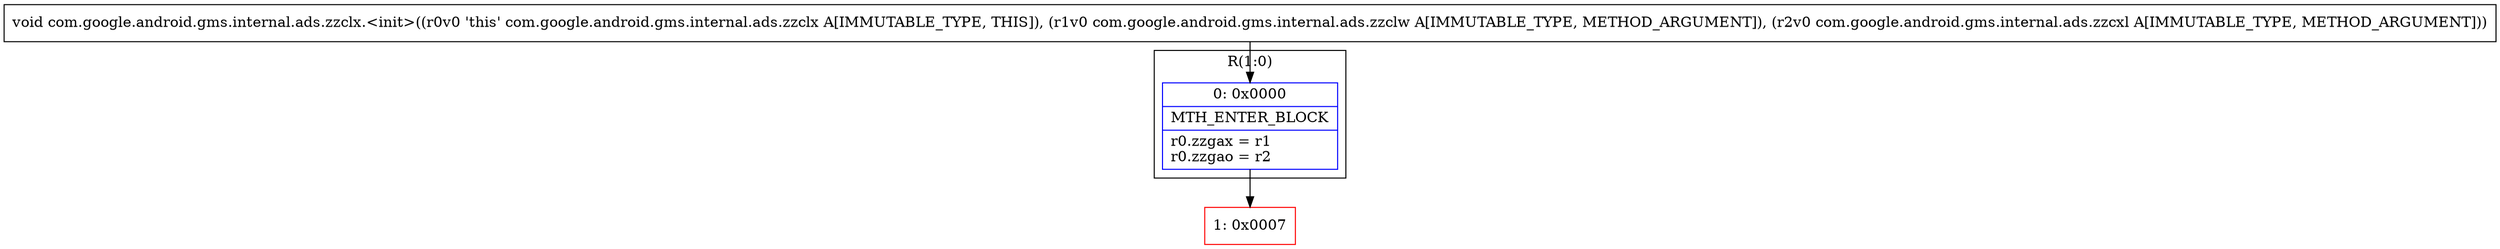 digraph "CFG forcom.google.android.gms.internal.ads.zzclx.\<init\>(Lcom\/google\/android\/gms\/internal\/ads\/zzclw;Lcom\/google\/android\/gms\/internal\/ads\/zzcxl;)V" {
subgraph cluster_Region_1503128333 {
label = "R(1:0)";
node [shape=record,color=blue];
Node_0 [shape=record,label="{0\:\ 0x0000|MTH_ENTER_BLOCK\l|r0.zzgax = r1\lr0.zzgao = r2\l}"];
}
Node_1 [shape=record,color=red,label="{1\:\ 0x0007}"];
MethodNode[shape=record,label="{void com.google.android.gms.internal.ads.zzclx.\<init\>((r0v0 'this' com.google.android.gms.internal.ads.zzclx A[IMMUTABLE_TYPE, THIS]), (r1v0 com.google.android.gms.internal.ads.zzclw A[IMMUTABLE_TYPE, METHOD_ARGUMENT]), (r2v0 com.google.android.gms.internal.ads.zzcxl A[IMMUTABLE_TYPE, METHOD_ARGUMENT])) }"];
MethodNode -> Node_0;
Node_0 -> Node_1;
}

